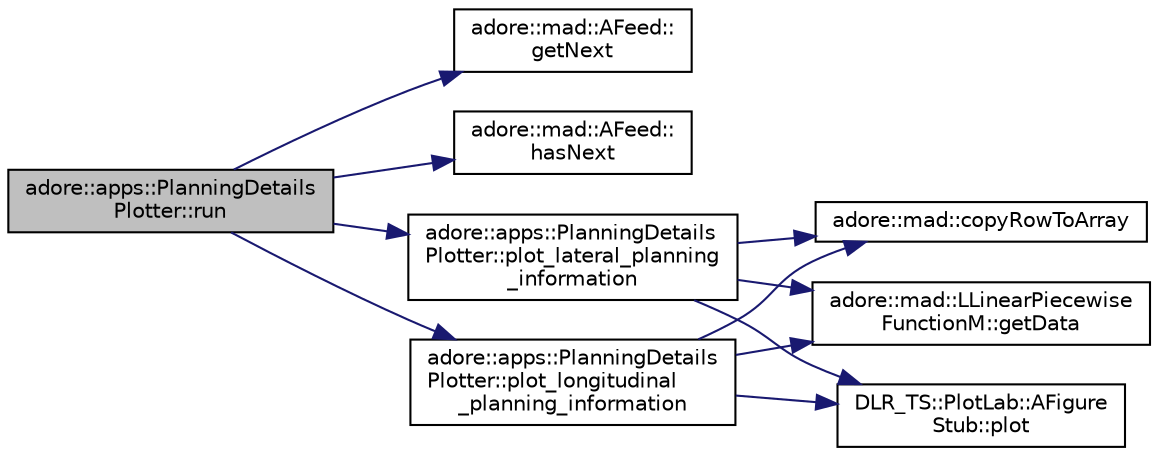digraph "adore::apps::PlanningDetailsPlotter::run"
{
 // LATEX_PDF_SIZE
  edge [fontname="Helvetica",fontsize="10",labelfontname="Helvetica",labelfontsize="10"];
  node [fontname="Helvetica",fontsize="10",shape=record];
  rankdir="LR";
  Node1 [label="adore::apps::PlanningDetails\lPlotter::run",height=0.2,width=0.4,color="black", fillcolor="grey75", style="filled", fontcolor="black",tooltip=" "];
  Node1 -> Node2 [color="midnightblue",fontsize="10",style="solid",fontname="Helvetica"];
  Node2 [label="adore::mad::AFeed::\lgetNext",height=0.2,width=0.4,color="black", fillcolor="white", style="filled",URL="$classadore_1_1mad_1_1AFeed.html#a07f96a9edf1ca4a1a9b0c84aa2631bd0",tooltip=" "];
  Node1 -> Node3 [color="midnightblue",fontsize="10",style="solid",fontname="Helvetica"];
  Node3 [label="adore::mad::AFeed::\lhasNext",height=0.2,width=0.4,color="black", fillcolor="white", style="filled",URL="$classadore_1_1mad_1_1AFeed.html#a2a96e59a3364f8fadb08624e38f7c40b",tooltip=" "];
  Node1 -> Node4 [color="midnightblue",fontsize="10",style="solid",fontname="Helvetica"];
  Node4 [label="adore::apps::PlanningDetails\lPlotter::plot_lateral_planning\l_information",height=0.2,width=0.4,color="black", fillcolor="white", style="filled",URL="$classadore_1_1apps_1_1PlanningDetailsPlotter.html#aa676ba23e557181b67ff4f7b0a6b7b02",tooltip=" "];
  Node4 -> Node5 [color="midnightblue",fontsize="10",style="solid",fontname="Helvetica"];
  Node5 [label="adore::mad::copyRowToArray",height=0.2,width=0.4,color="black", fillcolor="white", style="filled",URL="$namespaceadore_1_1mad.html#aa25826e01d840952e6e333eacc68d540",tooltip=" "];
  Node4 -> Node6 [color="midnightblue",fontsize="10",style="solid",fontname="Helvetica"];
  Node6 [label="adore::mad::LLinearPiecewise\lFunctionM::getData",height=0.2,width=0.4,color="black", fillcolor="white", style="filled",URL="$classadore_1_1mad_1_1LLinearPiecewiseFunctionM.html#aa94d90c8643e2d6792f8594f3d666503",tooltip=" "];
  Node4 -> Node7 [color="midnightblue",fontsize="10",style="solid",fontname="Helvetica"];
  Node7 [label="DLR_TS::PlotLab::AFigure\lStub::plot",height=0.2,width=0.4,color="black", fillcolor="white", style="filled",URL="$classDLR__TS_1_1PlotLab_1_1AFigureStub.html#accf20dccb771d2bad1fec053e187a327",tooltip=" "];
  Node1 -> Node8 [color="midnightblue",fontsize="10",style="solid",fontname="Helvetica"];
  Node8 [label="adore::apps::PlanningDetails\lPlotter::plot_longitudinal\l_planning_information",height=0.2,width=0.4,color="black", fillcolor="white", style="filled",URL="$classadore_1_1apps_1_1PlanningDetailsPlotter.html#ac225b1a93fca9e19960ec120a2679138",tooltip=" "];
  Node8 -> Node5 [color="midnightblue",fontsize="10",style="solid",fontname="Helvetica"];
  Node8 -> Node6 [color="midnightblue",fontsize="10",style="solid",fontname="Helvetica"];
  Node8 -> Node7 [color="midnightblue",fontsize="10",style="solid",fontname="Helvetica"];
}
